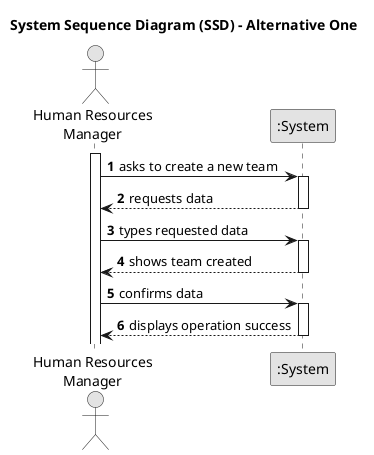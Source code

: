 @startuml
skinparam monochrome true
skinparam packageStyle rectangle
skinparam shadowing false

title System Sequence Diagram (SSD) - Alternative One

autonumber

actor "Human Resources\nManager" as Employee
participant ":System" as System

activate Employee

    Employee -> System : asks to create a new team
    activate System

        System --> Employee : requests data
    deactivate System

    Employee -> System : types requested data
    activate System

        System --> Employee : shows team created
    deactivate System


    Employee -> System : confirms data
    activate System

        System --> Employee : displays operation success
    deactivate System

@enduml